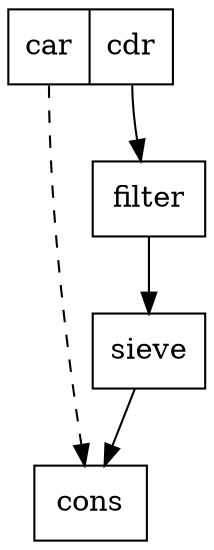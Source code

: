 // Henderson diagram
// named after Peter Henderson
// each solid line represents a stream of values being transmitted
// the dashed line from the car to the cons and the filter indicates that
// this is a single value rather than a stream
digraph structs {
  node [shape=record];
  input [shape=record,label="<car> car|<cdr> cdr"];
  input:car -> cons [style="dashed"];
  input:cdr -> filter -> sieve -> cons;
}
